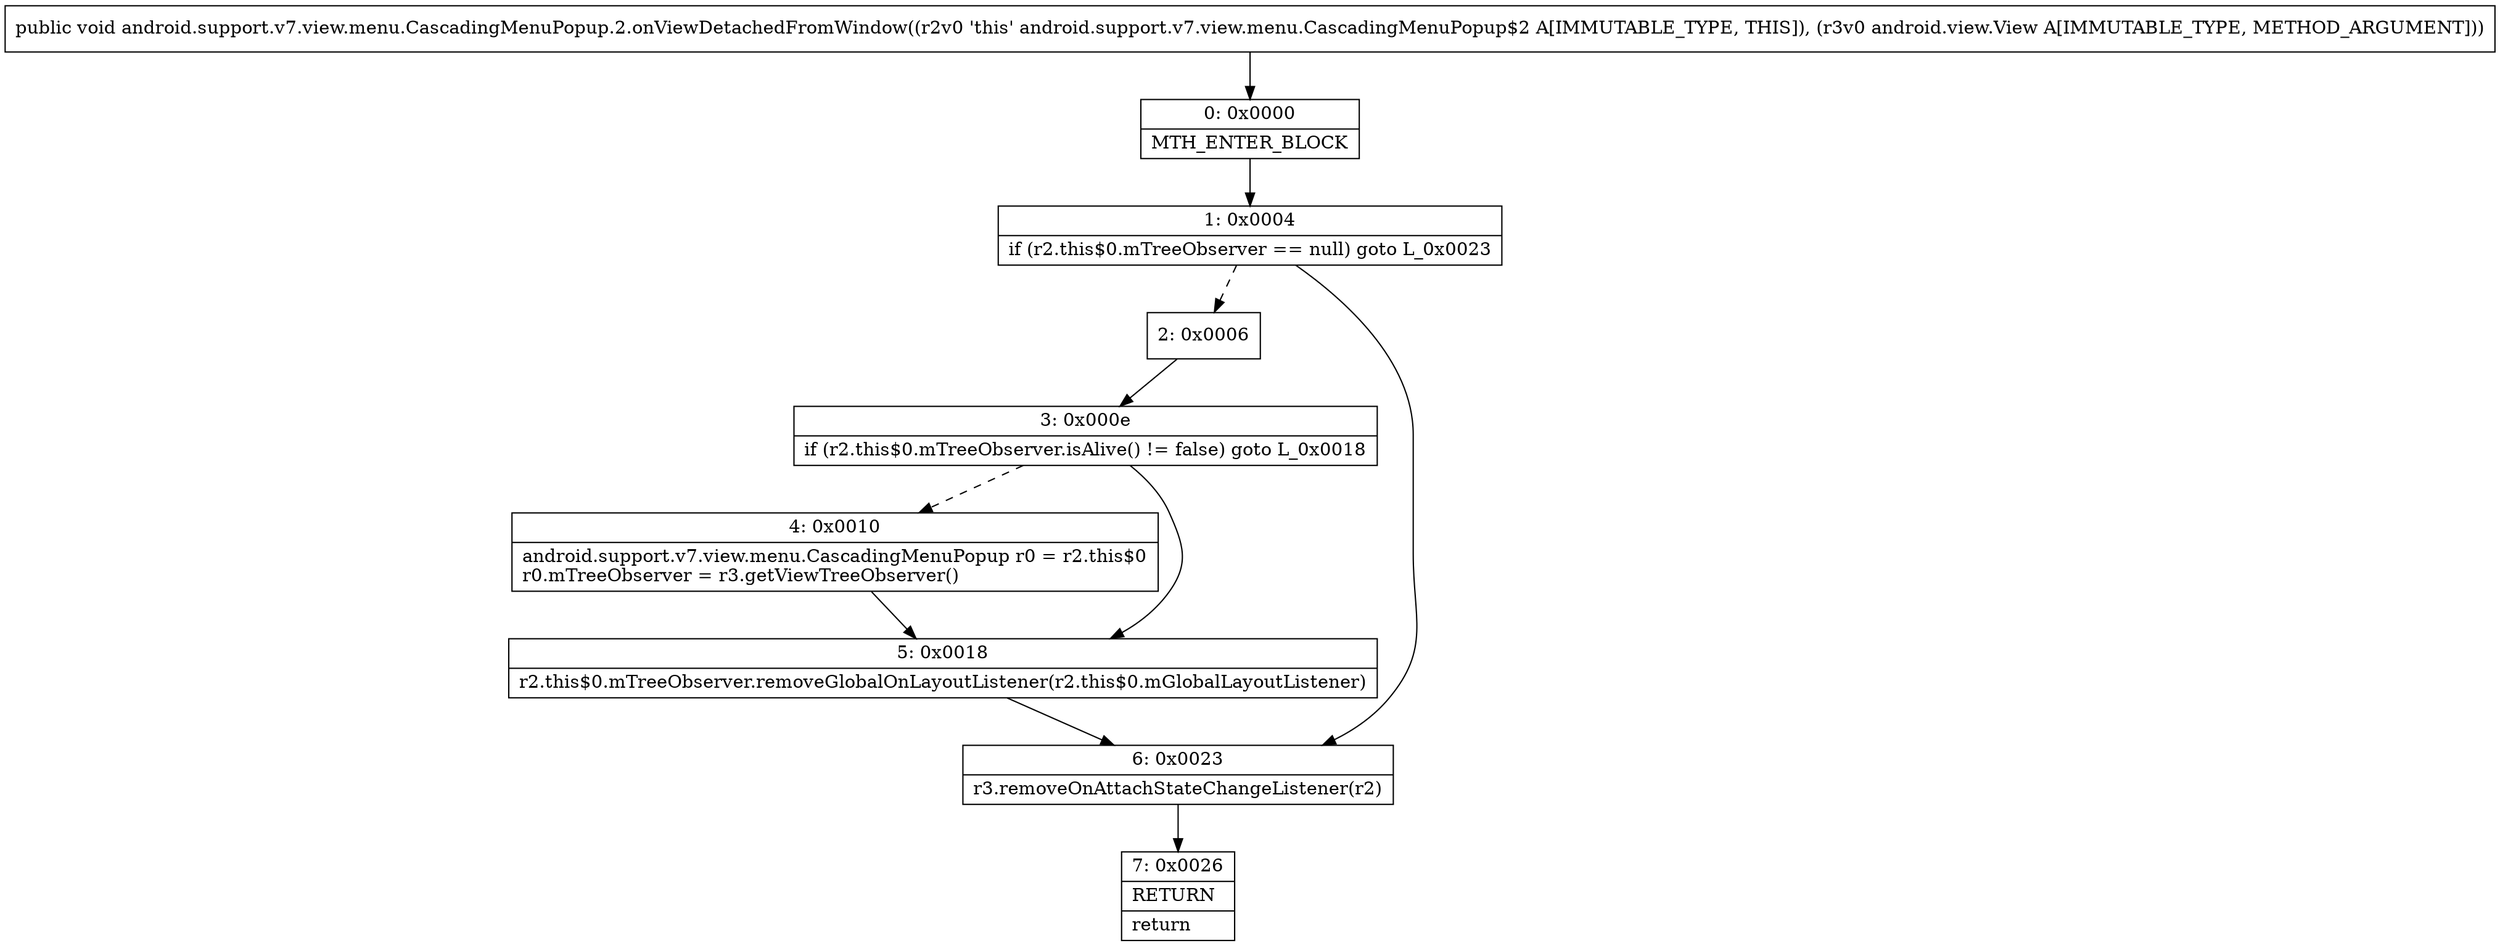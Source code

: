 digraph "CFG forandroid.support.v7.view.menu.CascadingMenuPopup.2.onViewDetachedFromWindow(Landroid\/view\/View;)V" {
Node_0 [shape=record,label="{0\:\ 0x0000|MTH_ENTER_BLOCK\l}"];
Node_1 [shape=record,label="{1\:\ 0x0004|if (r2.this$0.mTreeObserver == null) goto L_0x0023\l}"];
Node_2 [shape=record,label="{2\:\ 0x0006}"];
Node_3 [shape=record,label="{3\:\ 0x000e|if (r2.this$0.mTreeObserver.isAlive() != false) goto L_0x0018\l}"];
Node_4 [shape=record,label="{4\:\ 0x0010|android.support.v7.view.menu.CascadingMenuPopup r0 = r2.this$0\lr0.mTreeObserver = r3.getViewTreeObserver()\l}"];
Node_5 [shape=record,label="{5\:\ 0x0018|r2.this$0.mTreeObserver.removeGlobalOnLayoutListener(r2.this$0.mGlobalLayoutListener)\l}"];
Node_6 [shape=record,label="{6\:\ 0x0023|r3.removeOnAttachStateChangeListener(r2)\l}"];
Node_7 [shape=record,label="{7\:\ 0x0026|RETURN\l|return\l}"];
MethodNode[shape=record,label="{public void android.support.v7.view.menu.CascadingMenuPopup.2.onViewDetachedFromWindow((r2v0 'this' android.support.v7.view.menu.CascadingMenuPopup$2 A[IMMUTABLE_TYPE, THIS]), (r3v0 android.view.View A[IMMUTABLE_TYPE, METHOD_ARGUMENT])) }"];
MethodNode -> Node_0;
Node_0 -> Node_1;
Node_1 -> Node_2[style=dashed];
Node_1 -> Node_6;
Node_2 -> Node_3;
Node_3 -> Node_4[style=dashed];
Node_3 -> Node_5;
Node_4 -> Node_5;
Node_5 -> Node_6;
Node_6 -> Node_7;
}

